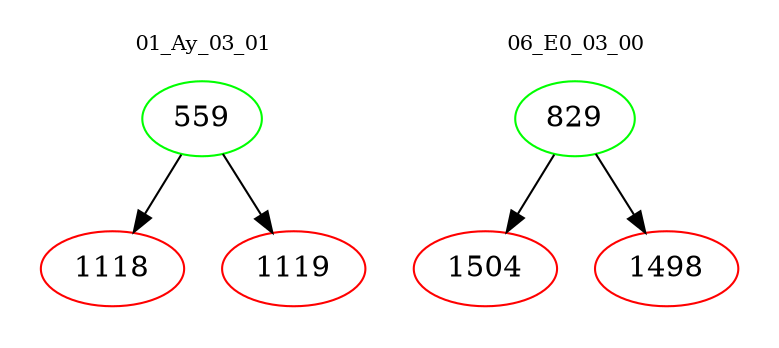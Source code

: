 digraph{
subgraph cluster_0 {
color = white
label = "01_Ay_03_01";
fontsize=10;
T0_559 [label="559", color="green"]
T0_559 -> T0_1118 [color="black"]
T0_1118 [label="1118", color="red"]
T0_559 -> T0_1119 [color="black"]
T0_1119 [label="1119", color="red"]
}
subgraph cluster_1 {
color = white
label = "06_E0_03_00";
fontsize=10;
T1_829 [label="829", color="green"]
T1_829 -> T1_1504 [color="black"]
T1_1504 [label="1504", color="red"]
T1_829 -> T1_1498 [color="black"]
T1_1498 [label="1498", color="red"]
}
}
